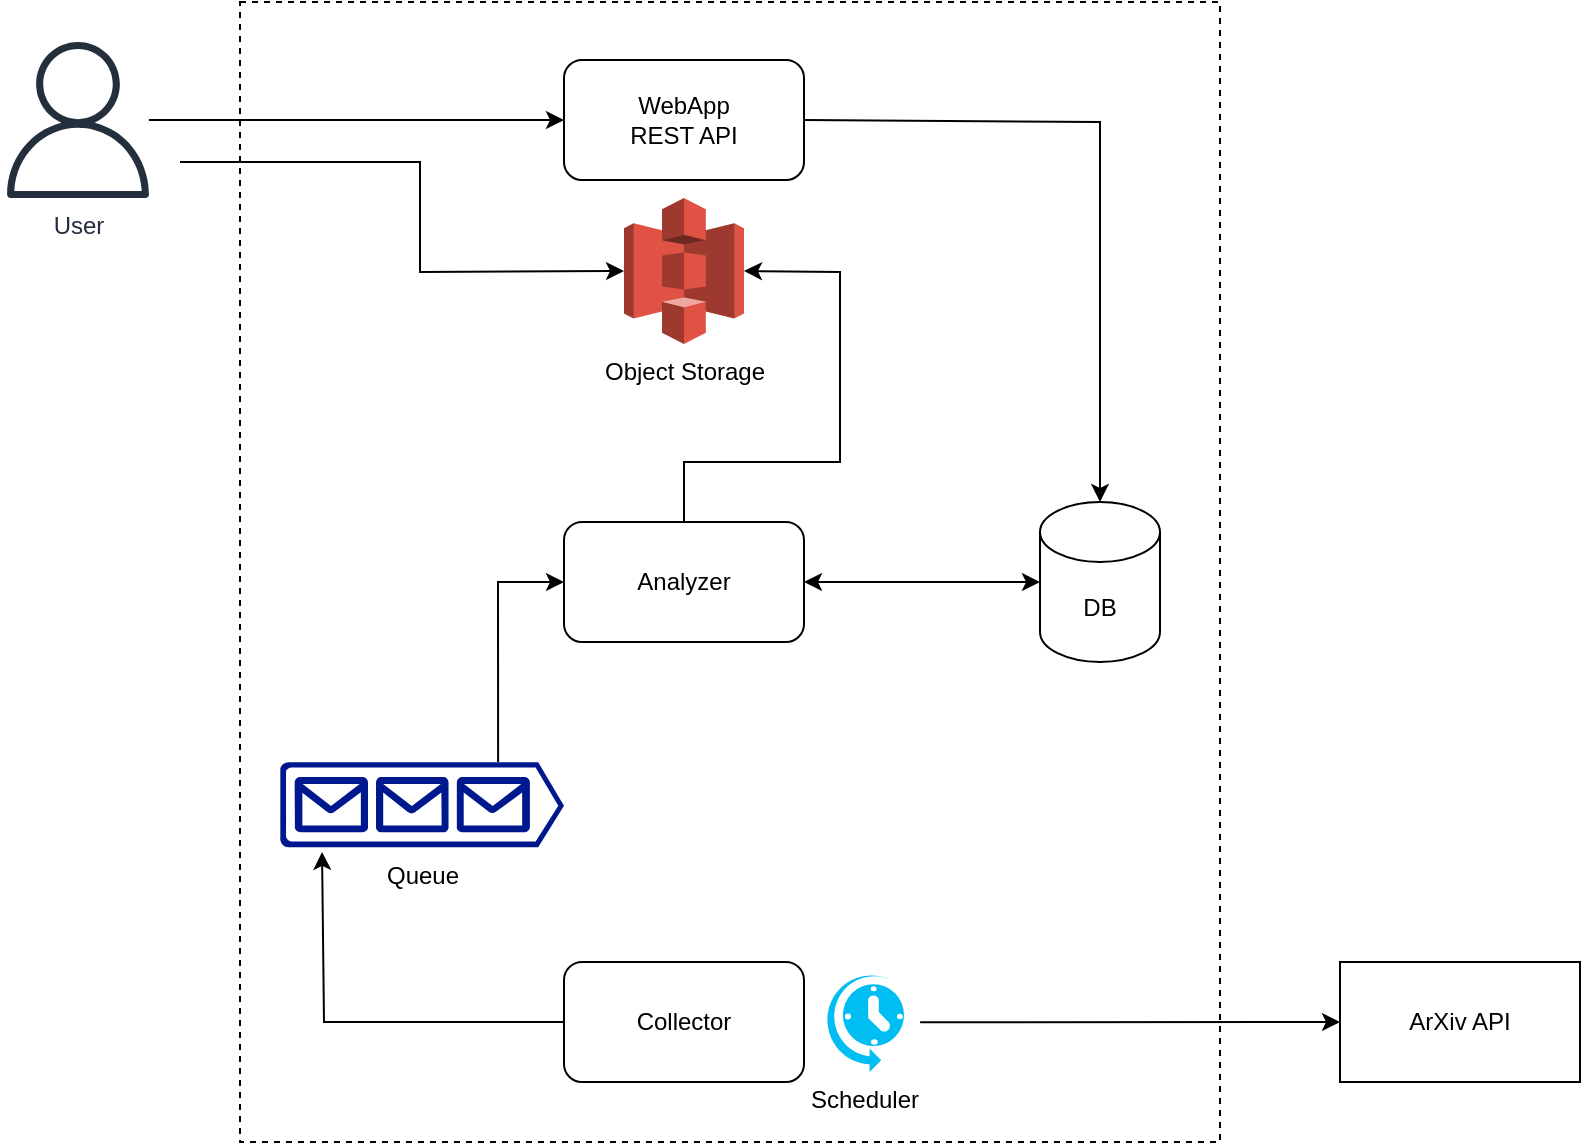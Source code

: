 <mxfile version="24.0.7" type="device">
  <diagram name="Page-1" id="8hF6lYis6uE0EPDzzxQF">
    <mxGraphModel dx="1371" dy="955" grid="1" gridSize="10" guides="1" tooltips="1" connect="1" arrows="1" fold="1" page="1" pageScale="1" pageWidth="850" pageHeight="650" math="0" shadow="0">
      <root>
        <mxCell id="0" />
        <mxCell id="1" parent="0" />
        <mxCell id="sVKdv_AXMPkkLzGrBa1U-17" value="" style="rounded=0;whiteSpace=wrap;html=1;fillStyle=auto;dashed=1;" parent="1" vertex="1">
          <mxGeometry x="150" y="40" width="490" height="570" as="geometry" />
        </mxCell>
        <mxCell id="sVKdv_AXMPkkLzGrBa1U-1" value="DB" style="shape=cylinder3;whiteSpace=wrap;html=1;boundedLbl=1;backgroundOutline=1;size=15;" parent="1" vertex="1">
          <mxGeometry x="550" y="290" width="60" height="80" as="geometry" />
        </mxCell>
        <mxCell id="sVKdv_AXMPkkLzGrBa1U-2" value="User" style="sketch=0;outlineConnect=0;fontColor=#232F3E;gradientColor=none;fillColor=#232F3D;strokeColor=none;dashed=0;verticalLabelPosition=bottom;verticalAlign=top;align=center;html=1;fontSize=12;fontStyle=0;aspect=fixed;pointerEvents=1;shape=mxgraph.aws4.user;" parent="1" vertex="1">
          <mxGeometry x="30" y="60" width="78" height="78" as="geometry" />
        </mxCell>
        <mxCell id="sVKdv_AXMPkkLzGrBa1U-3" value="&lt;div&gt;WebApp&lt;/div&gt;&lt;div&gt;REST API&lt;br&gt;&lt;/div&gt;" style="rounded=1;whiteSpace=wrap;html=1;" parent="1" vertex="1">
          <mxGeometry x="312" y="69" width="120" height="60" as="geometry" />
        </mxCell>
        <mxCell id="sVKdv_AXMPkkLzGrBa1U-4" value="&lt;div&gt;Analyzer&lt;/div&gt;" style="rounded=1;whiteSpace=wrap;html=1;" parent="1" vertex="1">
          <mxGeometry x="312" y="300" width="120" height="60" as="geometry" />
        </mxCell>
        <mxCell id="sVKdv_AXMPkkLzGrBa1U-5" value="Collector" style="rounded=1;whiteSpace=wrap;html=1;" parent="1" vertex="1">
          <mxGeometry x="312" y="520" width="120" height="60" as="geometry" />
        </mxCell>
        <mxCell id="sVKdv_AXMPkkLzGrBa1U-6" value="&lt;div&gt;Queue&lt;/div&gt;" style="sketch=0;aspect=fixed;pointerEvents=1;shadow=0;dashed=0;html=1;strokeColor=none;labelPosition=center;verticalLabelPosition=bottom;verticalAlign=top;align=center;fillColor=#00188D;shape=mxgraph.azure.queue_generic" parent="1" vertex="1">
          <mxGeometry x="170" y="420" width="142" height="42.6" as="geometry" />
        </mxCell>
        <mxCell id="sVKdv_AXMPkkLzGrBa1U-7" value="" style="endArrow=classic;html=1;rounded=0;exitX=0;exitY=0.5;exitDx=0;exitDy=0;entryX=0.148;entryY=1.056;entryDx=0;entryDy=0;entryPerimeter=0;" parent="1" source="sVKdv_AXMPkkLzGrBa1U-5" target="sVKdv_AXMPkkLzGrBa1U-6" edge="1">
          <mxGeometry width="50" height="50" relative="1" as="geometry">
            <mxPoint x="422" y="430" as="sourcePoint" />
            <mxPoint x="472" y="380" as="targetPoint" />
            <Array as="points">
              <mxPoint x="192" y="550" />
            </Array>
          </mxGeometry>
        </mxCell>
        <mxCell id="sVKdv_AXMPkkLzGrBa1U-8" value="" style="endArrow=classic;html=1;rounded=0;exitX=0.768;exitY=0;exitDx=0;exitDy=0;exitPerimeter=0;entryX=0;entryY=0.5;entryDx=0;entryDy=0;" parent="1" source="sVKdv_AXMPkkLzGrBa1U-6" target="sVKdv_AXMPkkLzGrBa1U-4" edge="1">
          <mxGeometry width="50" height="50" relative="1" as="geometry">
            <mxPoint x="422" y="430" as="sourcePoint" />
            <mxPoint x="472" y="380" as="targetPoint" />
            <Array as="points">
              <mxPoint x="279" y="330" />
            </Array>
          </mxGeometry>
        </mxCell>
        <mxCell id="sVKdv_AXMPkkLzGrBa1U-9" value="" style="endArrow=classic;html=1;rounded=0;entryX=0;entryY=0.5;entryDx=0;entryDy=0;" parent="1" source="sVKdv_AXMPkkLzGrBa1U-2" target="sVKdv_AXMPkkLzGrBa1U-3" edge="1">
          <mxGeometry width="50" height="50" relative="1" as="geometry">
            <mxPoint x="180" y="130" as="sourcePoint" />
            <mxPoint x="230" y="80" as="targetPoint" />
          </mxGeometry>
        </mxCell>
        <mxCell id="sVKdv_AXMPkkLzGrBa1U-10" value="" style="endArrow=classic;html=1;rounded=0;exitX=1;exitY=0.5;exitDx=0;exitDy=0;entryX=0.5;entryY=0;entryDx=0;entryDy=0;entryPerimeter=0;strokeColor=default;endFill=1;startArrow=none;startFill=0;" parent="1" source="sVKdv_AXMPkkLzGrBa1U-3" target="sVKdv_AXMPkkLzGrBa1U-1" edge="1">
          <mxGeometry width="50" height="50" relative="1" as="geometry">
            <mxPoint x="432" y="230" as="sourcePoint" />
            <mxPoint x="482" y="180" as="targetPoint" />
            <Array as="points">
              <mxPoint x="580" y="100" />
            </Array>
          </mxGeometry>
        </mxCell>
        <mxCell id="sVKdv_AXMPkkLzGrBa1U-11" value="" style="endArrow=classic;html=1;rounded=0;exitX=1;exitY=0.5;exitDx=0;exitDy=0;entryX=0;entryY=0.5;entryDx=0;entryDy=0;entryPerimeter=0;startArrow=classic;startFill=1;" parent="1" source="sVKdv_AXMPkkLzGrBa1U-4" target="sVKdv_AXMPkkLzGrBa1U-1" edge="1">
          <mxGeometry width="50" height="50" relative="1" as="geometry">
            <mxPoint x="442" y="330" as="sourcePoint" />
            <mxPoint x="492" y="280" as="targetPoint" />
          </mxGeometry>
        </mxCell>
        <mxCell id="sVKdv_AXMPkkLzGrBa1U-13" value="Scheduler" style="verticalLabelPosition=bottom;html=1;verticalAlign=top;align=center;strokeColor=none;fillColor=#00BEF2;shape=mxgraph.azure.scheduler;pointerEvents=1;" parent="1" vertex="1">
          <mxGeometry x="442" y="525" width="40" height="50" as="geometry" />
        </mxCell>
        <mxCell id="sVKdv_AXMPkkLzGrBa1U-14" value="ArXiv API" style="rounded=0;whiteSpace=wrap;html=1;" parent="1" vertex="1">
          <mxGeometry x="700" y="520" width="120" height="60" as="geometry" />
        </mxCell>
        <mxCell id="sVKdv_AXMPkkLzGrBa1U-15" value="" style="endArrow=classic;html=1;rounded=0;entryX=0;entryY=0.5;entryDx=0;entryDy=0;exitX=0.694;exitY=0.895;exitDx=0;exitDy=0;exitPerimeter=0;" parent="1" source="sVKdv_AXMPkkLzGrBa1U-17" target="sVKdv_AXMPkkLzGrBa1U-14" edge="1">
          <mxGeometry width="50" height="50" relative="1" as="geometry">
            <mxPoint x="500" y="550" as="sourcePoint" />
            <mxPoint x="500" y="500" as="targetPoint" />
          </mxGeometry>
        </mxCell>
        <mxCell id="bTDZQm3vndbICGQ1BgzN-1" value="&lt;div&gt;Object Storage&lt;/div&gt;" style="outlineConnect=0;dashed=0;verticalLabelPosition=bottom;verticalAlign=top;align=center;html=1;shape=mxgraph.aws3.s3;fillColor=#E05243;gradientColor=none;" vertex="1" parent="1">
          <mxGeometry x="342" y="138" width="60" height="73" as="geometry" />
        </mxCell>
        <mxCell id="bTDZQm3vndbICGQ1BgzN-9" value="" style="endArrow=classic;html=1;rounded=0;entryX=0;entryY=0.5;entryDx=0;entryDy=0;entryPerimeter=0;" edge="1" parent="1" target="bTDZQm3vndbICGQ1BgzN-1">
          <mxGeometry width="50" height="50" relative="1" as="geometry">
            <mxPoint x="120" y="120" as="sourcePoint" />
            <mxPoint x="322" y="109" as="targetPoint" />
            <Array as="points">
              <mxPoint x="240" y="120" />
              <mxPoint x="240" y="175" />
            </Array>
          </mxGeometry>
        </mxCell>
        <mxCell id="bTDZQm3vndbICGQ1BgzN-11" value="" style="endArrow=classic;html=1;rounded=0;exitX=0.5;exitY=0;exitDx=0;exitDy=0;entryX=1;entryY=0.5;entryDx=0;entryDy=0;entryPerimeter=0;" edge="1" parent="1" source="sVKdv_AXMPkkLzGrBa1U-4" target="bTDZQm3vndbICGQ1BgzN-1">
          <mxGeometry width="50" height="50" relative="1" as="geometry">
            <mxPoint x="289" y="430" as="sourcePoint" />
            <mxPoint x="322" y="340" as="targetPoint" />
            <Array as="points">
              <mxPoint x="372" y="270" />
              <mxPoint x="450" y="270" />
              <mxPoint x="450" y="175" />
            </Array>
          </mxGeometry>
        </mxCell>
      </root>
    </mxGraphModel>
  </diagram>
</mxfile>
